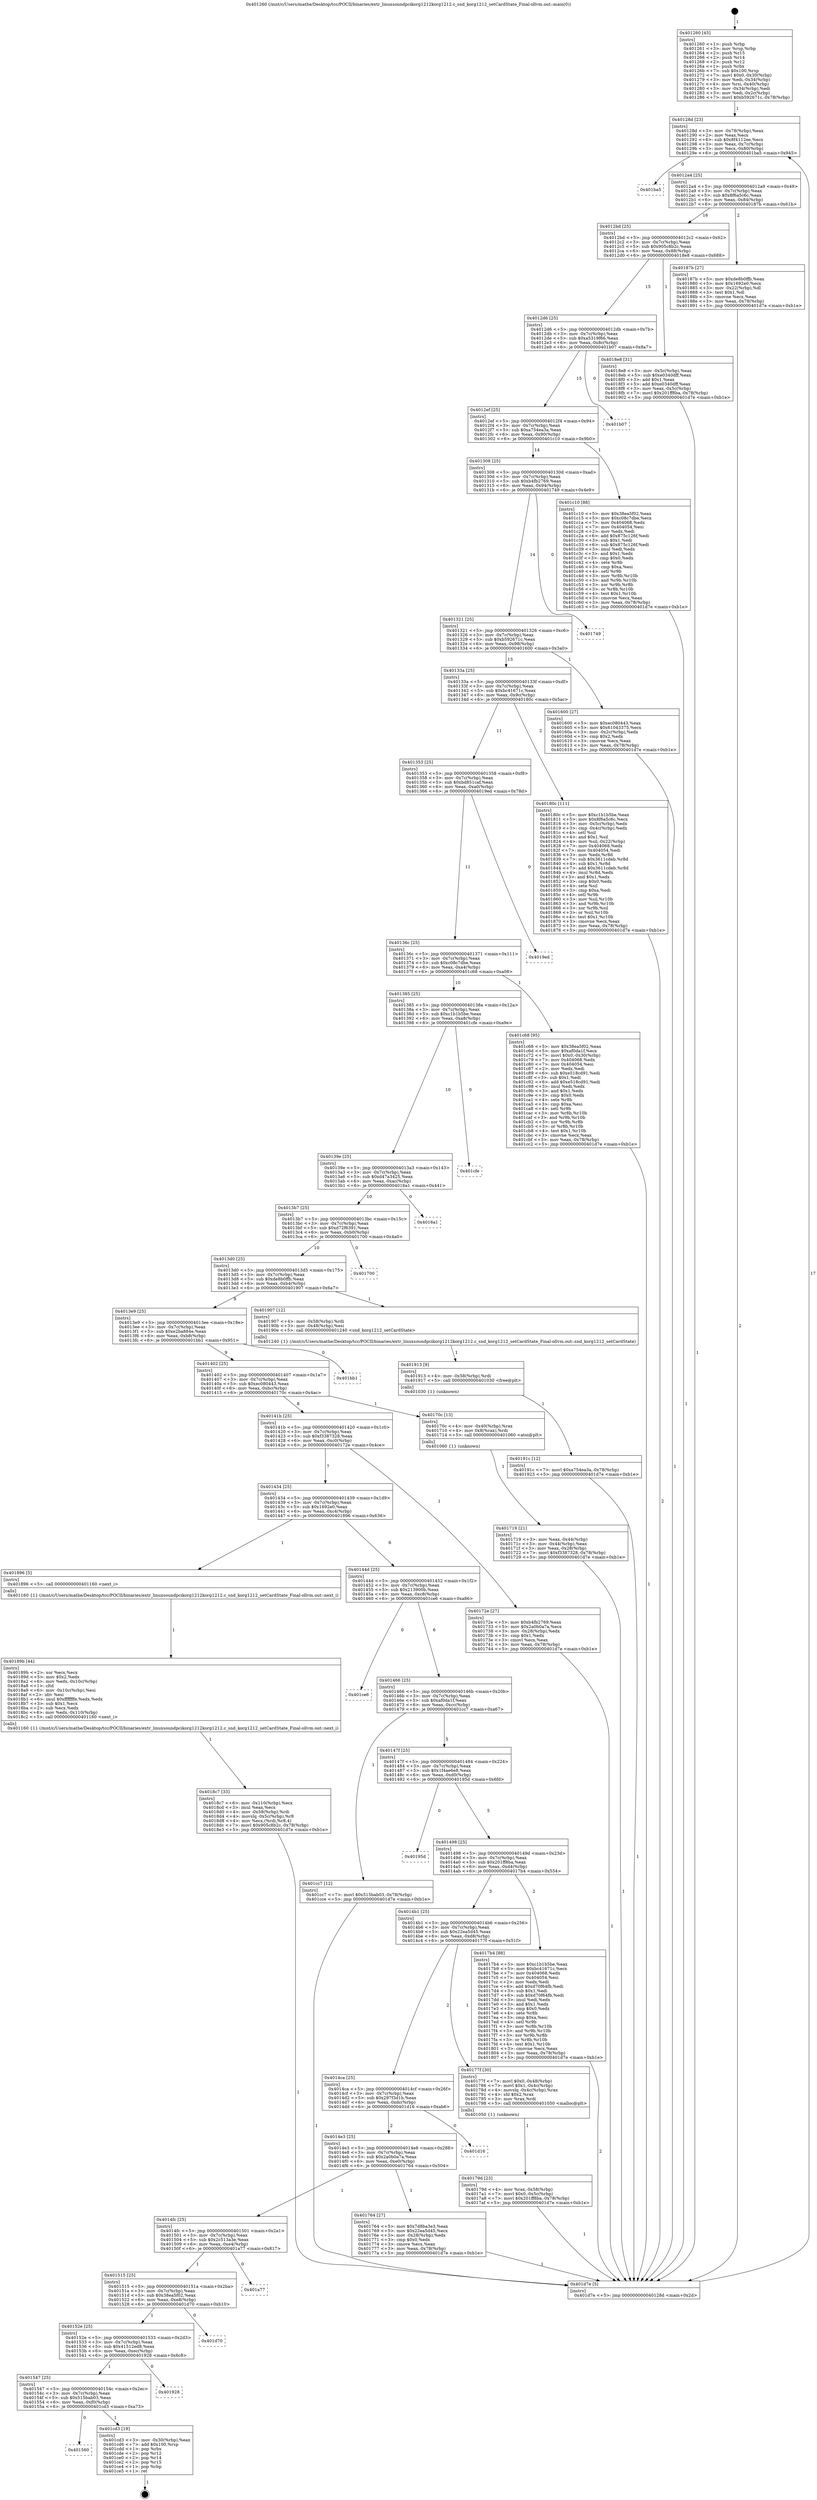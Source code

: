 digraph "0x401260" {
  label = "0x401260 (/mnt/c/Users/mathe/Desktop/tcc/POCII/binaries/extr_linuxsoundpcikorg1212korg1212.c_snd_korg1212_setCardState_Final-ollvm.out::main(0))"
  labelloc = "t"
  node[shape=record]

  Entry [label="",width=0.3,height=0.3,shape=circle,fillcolor=black,style=filled]
  "0x40128d" [label="{
     0x40128d [23]\l
     | [instrs]\l
     &nbsp;&nbsp;0x40128d \<+3\>: mov -0x78(%rbp),%eax\l
     &nbsp;&nbsp;0x401290 \<+2\>: mov %eax,%ecx\l
     &nbsp;&nbsp;0x401292 \<+6\>: sub $0x8f4112ee,%ecx\l
     &nbsp;&nbsp;0x401298 \<+3\>: mov %eax,-0x7c(%rbp)\l
     &nbsp;&nbsp;0x40129b \<+3\>: mov %ecx,-0x80(%rbp)\l
     &nbsp;&nbsp;0x40129e \<+6\>: je 0000000000401ba5 \<main+0x945\>\l
  }"]
  "0x401ba5" [label="{
     0x401ba5\l
  }", style=dashed]
  "0x4012a4" [label="{
     0x4012a4 [25]\l
     | [instrs]\l
     &nbsp;&nbsp;0x4012a4 \<+5\>: jmp 00000000004012a9 \<main+0x49\>\l
     &nbsp;&nbsp;0x4012a9 \<+3\>: mov -0x7c(%rbp),%eax\l
     &nbsp;&nbsp;0x4012ac \<+5\>: sub $0x8f6a5c6c,%eax\l
     &nbsp;&nbsp;0x4012b1 \<+6\>: mov %eax,-0x84(%rbp)\l
     &nbsp;&nbsp;0x4012b7 \<+6\>: je 000000000040187b \<main+0x61b\>\l
  }"]
  Exit [label="",width=0.3,height=0.3,shape=circle,fillcolor=black,style=filled,peripheries=2]
  "0x40187b" [label="{
     0x40187b [27]\l
     | [instrs]\l
     &nbsp;&nbsp;0x40187b \<+5\>: mov $0xde8b0ffb,%eax\l
     &nbsp;&nbsp;0x401880 \<+5\>: mov $0x1692e0,%ecx\l
     &nbsp;&nbsp;0x401885 \<+3\>: mov -0x22(%rbp),%dl\l
     &nbsp;&nbsp;0x401888 \<+3\>: test $0x1,%dl\l
     &nbsp;&nbsp;0x40188b \<+3\>: cmovne %ecx,%eax\l
     &nbsp;&nbsp;0x40188e \<+3\>: mov %eax,-0x78(%rbp)\l
     &nbsp;&nbsp;0x401891 \<+5\>: jmp 0000000000401d7e \<main+0xb1e\>\l
  }"]
  "0x4012bd" [label="{
     0x4012bd [25]\l
     | [instrs]\l
     &nbsp;&nbsp;0x4012bd \<+5\>: jmp 00000000004012c2 \<main+0x62\>\l
     &nbsp;&nbsp;0x4012c2 \<+3\>: mov -0x7c(%rbp),%eax\l
     &nbsp;&nbsp;0x4012c5 \<+5\>: sub $0x905c8b2c,%eax\l
     &nbsp;&nbsp;0x4012ca \<+6\>: mov %eax,-0x88(%rbp)\l
     &nbsp;&nbsp;0x4012d0 \<+6\>: je 00000000004018e8 \<main+0x688\>\l
  }"]
  "0x401560" [label="{
     0x401560\l
  }", style=dashed]
  "0x4018e8" [label="{
     0x4018e8 [31]\l
     | [instrs]\l
     &nbsp;&nbsp;0x4018e8 \<+3\>: mov -0x5c(%rbp),%eax\l
     &nbsp;&nbsp;0x4018eb \<+5\>: sub $0xe0340dff,%eax\l
     &nbsp;&nbsp;0x4018f0 \<+3\>: add $0x1,%eax\l
     &nbsp;&nbsp;0x4018f3 \<+5\>: add $0xe0340dff,%eax\l
     &nbsp;&nbsp;0x4018f8 \<+3\>: mov %eax,-0x5c(%rbp)\l
     &nbsp;&nbsp;0x4018fb \<+7\>: movl $0x201ff8ba,-0x78(%rbp)\l
     &nbsp;&nbsp;0x401902 \<+5\>: jmp 0000000000401d7e \<main+0xb1e\>\l
  }"]
  "0x4012d6" [label="{
     0x4012d6 [25]\l
     | [instrs]\l
     &nbsp;&nbsp;0x4012d6 \<+5\>: jmp 00000000004012db \<main+0x7b\>\l
     &nbsp;&nbsp;0x4012db \<+3\>: mov -0x7c(%rbp),%eax\l
     &nbsp;&nbsp;0x4012de \<+5\>: sub $0xa5319f66,%eax\l
     &nbsp;&nbsp;0x4012e3 \<+6\>: mov %eax,-0x8c(%rbp)\l
     &nbsp;&nbsp;0x4012e9 \<+6\>: je 0000000000401b07 \<main+0x8a7\>\l
  }"]
  "0x401cd3" [label="{
     0x401cd3 [19]\l
     | [instrs]\l
     &nbsp;&nbsp;0x401cd3 \<+3\>: mov -0x30(%rbp),%eax\l
     &nbsp;&nbsp;0x401cd6 \<+7\>: add $0x100,%rsp\l
     &nbsp;&nbsp;0x401cdd \<+1\>: pop %rbx\l
     &nbsp;&nbsp;0x401cde \<+2\>: pop %r12\l
     &nbsp;&nbsp;0x401ce0 \<+2\>: pop %r14\l
     &nbsp;&nbsp;0x401ce2 \<+2\>: pop %r15\l
     &nbsp;&nbsp;0x401ce4 \<+1\>: pop %rbp\l
     &nbsp;&nbsp;0x401ce5 \<+1\>: ret\l
  }"]
  "0x401b07" [label="{
     0x401b07\l
  }", style=dashed]
  "0x4012ef" [label="{
     0x4012ef [25]\l
     | [instrs]\l
     &nbsp;&nbsp;0x4012ef \<+5\>: jmp 00000000004012f4 \<main+0x94\>\l
     &nbsp;&nbsp;0x4012f4 \<+3\>: mov -0x7c(%rbp),%eax\l
     &nbsp;&nbsp;0x4012f7 \<+5\>: sub $0xa754ea3a,%eax\l
     &nbsp;&nbsp;0x4012fc \<+6\>: mov %eax,-0x90(%rbp)\l
     &nbsp;&nbsp;0x401302 \<+6\>: je 0000000000401c10 \<main+0x9b0\>\l
  }"]
  "0x401547" [label="{
     0x401547 [25]\l
     | [instrs]\l
     &nbsp;&nbsp;0x401547 \<+5\>: jmp 000000000040154c \<main+0x2ec\>\l
     &nbsp;&nbsp;0x40154c \<+3\>: mov -0x7c(%rbp),%eax\l
     &nbsp;&nbsp;0x40154f \<+5\>: sub $0x515bab03,%eax\l
     &nbsp;&nbsp;0x401554 \<+6\>: mov %eax,-0xf0(%rbp)\l
     &nbsp;&nbsp;0x40155a \<+6\>: je 0000000000401cd3 \<main+0xa73\>\l
  }"]
  "0x401c10" [label="{
     0x401c10 [88]\l
     | [instrs]\l
     &nbsp;&nbsp;0x401c10 \<+5\>: mov $0x38ea5f02,%eax\l
     &nbsp;&nbsp;0x401c15 \<+5\>: mov $0xc08c7dbe,%ecx\l
     &nbsp;&nbsp;0x401c1a \<+7\>: mov 0x404068,%edx\l
     &nbsp;&nbsp;0x401c21 \<+7\>: mov 0x404054,%esi\l
     &nbsp;&nbsp;0x401c28 \<+2\>: mov %edx,%edi\l
     &nbsp;&nbsp;0x401c2a \<+6\>: add $0x875c126f,%edi\l
     &nbsp;&nbsp;0x401c30 \<+3\>: sub $0x1,%edi\l
     &nbsp;&nbsp;0x401c33 \<+6\>: sub $0x875c126f,%edi\l
     &nbsp;&nbsp;0x401c39 \<+3\>: imul %edi,%edx\l
     &nbsp;&nbsp;0x401c3c \<+3\>: and $0x1,%edx\l
     &nbsp;&nbsp;0x401c3f \<+3\>: cmp $0x0,%edx\l
     &nbsp;&nbsp;0x401c42 \<+4\>: sete %r8b\l
     &nbsp;&nbsp;0x401c46 \<+3\>: cmp $0xa,%esi\l
     &nbsp;&nbsp;0x401c49 \<+4\>: setl %r9b\l
     &nbsp;&nbsp;0x401c4d \<+3\>: mov %r8b,%r10b\l
     &nbsp;&nbsp;0x401c50 \<+3\>: and %r9b,%r10b\l
     &nbsp;&nbsp;0x401c53 \<+3\>: xor %r9b,%r8b\l
     &nbsp;&nbsp;0x401c56 \<+3\>: or %r8b,%r10b\l
     &nbsp;&nbsp;0x401c59 \<+4\>: test $0x1,%r10b\l
     &nbsp;&nbsp;0x401c5d \<+3\>: cmovne %ecx,%eax\l
     &nbsp;&nbsp;0x401c60 \<+3\>: mov %eax,-0x78(%rbp)\l
     &nbsp;&nbsp;0x401c63 \<+5\>: jmp 0000000000401d7e \<main+0xb1e\>\l
  }"]
  "0x401308" [label="{
     0x401308 [25]\l
     | [instrs]\l
     &nbsp;&nbsp;0x401308 \<+5\>: jmp 000000000040130d \<main+0xad\>\l
     &nbsp;&nbsp;0x40130d \<+3\>: mov -0x7c(%rbp),%eax\l
     &nbsp;&nbsp;0x401310 \<+5\>: sub $0xb4fb2769,%eax\l
     &nbsp;&nbsp;0x401315 \<+6\>: mov %eax,-0x94(%rbp)\l
     &nbsp;&nbsp;0x40131b \<+6\>: je 0000000000401749 \<main+0x4e9\>\l
  }"]
  "0x401928" [label="{
     0x401928\l
  }", style=dashed]
  "0x401749" [label="{
     0x401749\l
  }", style=dashed]
  "0x401321" [label="{
     0x401321 [25]\l
     | [instrs]\l
     &nbsp;&nbsp;0x401321 \<+5\>: jmp 0000000000401326 \<main+0xc6\>\l
     &nbsp;&nbsp;0x401326 \<+3\>: mov -0x7c(%rbp),%eax\l
     &nbsp;&nbsp;0x401329 \<+5\>: sub $0xb592671c,%eax\l
     &nbsp;&nbsp;0x40132e \<+6\>: mov %eax,-0x98(%rbp)\l
     &nbsp;&nbsp;0x401334 \<+6\>: je 0000000000401600 \<main+0x3a0\>\l
  }"]
  "0x40152e" [label="{
     0x40152e [25]\l
     | [instrs]\l
     &nbsp;&nbsp;0x40152e \<+5\>: jmp 0000000000401533 \<main+0x2d3\>\l
     &nbsp;&nbsp;0x401533 \<+3\>: mov -0x7c(%rbp),%eax\l
     &nbsp;&nbsp;0x401536 \<+5\>: sub $0x41512ed8,%eax\l
     &nbsp;&nbsp;0x40153b \<+6\>: mov %eax,-0xec(%rbp)\l
     &nbsp;&nbsp;0x401541 \<+6\>: je 0000000000401928 \<main+0x6c8\>\l
  }"]
  "0x401600" [label="{
     0x401600 [27]\l
     | [instrs]\l
     &nbsp;&nbsp;0x401600 \<+5\>: mov $0xec080443,%eax\l
     &nbsp;&nbsp;0x401605 \<+5\>: mov $0x61043375,%ecx\l
     &nbsp;&nbsp;0x40160a \<+3\>: mov -0x2c(%rbp),%edx\l
     &nbsp;&nbsp;0x40160d \<+3\>: cmp $0x2,%edx\l
     &nbsp;&nbsp;0x401610 \<+3\>: cmovne %ecx,%eax\l
     &nbsp;&nbsp;0x401613 \<+3\>: mov %eax,-0x78(%rbp)\l
     &nbsp;&nbsp;0x401616 \<+5\>: jmp 0000000000401d7e \<main+0xb1e\>\l
  }"]
  "0x40133a" [label="{
     0x40133a [25]\l
     | [instrs]\l
     &nbsp;&nbsp;0x40133a \<+5\>: jmp 000000000040133f \<main+0xdf\>\l
     &nbsp;&nbsp;0x40133f \<+3\>: mov -0x7c(%rbp),%eax\l
     &nbsp;&nbsp;0x401342 \<+5\>: sub $0xbc41671c,%eax\l
     &nbsp;&nbsp;0x401347 \<+6\>: mov %eax,-0x9c(%rbp)\l
     &nbsp;&nbsp;0x40134d \<+6\>: je 000000000040180c \<main+0x5ac\>\l
  }"]
  "0x401d7e" [label="{
     0x401d7e [5]\l
     | [instrs]\l
     &nbsp;&nbsp;0x401d7e \<+5\>: jmp 000000000040128d \<main+0x2d\>\l
  }"]
  "0x401260" [label="{
     0x401260 [45]\l
     | [instrs]\l
     &nbsp;&nbsp;0x401260 \<+1\>: push %rbp\l
     &nbsp;&nbsp;0x401261 \<+3\>: mov %rsp,%rbp\l
     &nbsp;&nbsp;0x401264 \<+2\>: push %r15\l
     &nbsp;&nbsp;0x401266 \<+2\>: push %r14\l
     &nbsp;&nbsp;0x401268 \<+2\>: push %r12\l
     &nbsp;&nbsp;0x40126a \<+1\>: push %rbx\l
     &nbsp;&nbsp;0x40126b \<+7\>: sub $0x100,%rsp\l
     &nbsp;&nbsp;0x401272 \<+7\>: movl $0x0,-0x30(%rbp)\l
     &nbsp;&nbsp;0x401279 \<+3\>: mov %edi,-0x34(%rbp)\l
     &nbsp;&nbsp;0x40127c \<+4\>: mov %rsi,-0x40(%rbp)\l
     &nbsp;&nbsp;0x401280 \<+3\>: mov -0x34(%rbp),%edi\l
     &nbsp;&nbsp;0x401283 \<+3\>: mov %edi,-0x2c(%rbp)\l
     &nbsp;&nbsp;0x401286 \<+7\>: movl $0xb592671c,-0x78(%rbp)\l
  }"]
  "0x401d70" [label="{
     0x401d70\l
  }", style=dashed]
  "0x40180c" [label="{
     0x40180c [111]\l
     | [instrs]\l
     &nbsp;&nbsp;0x40180c \<+5\>: mov $0xc1b1b5be,%eax\l
     &nbsp;&nbsp;0x401811 \<+5\>: mov $0x8f6a5c6c,%ecx\l
     &nbsp;&nbsp;0x401816 \<+3\>: mov -0x5c(%rbp),%edx\l
     &nbsp;&nbsp;0x401819 \<+3\>: cmp -0x4c(%rbp),%edx\l
     &nbsp;&nbsp;0x40181c \<+4\>: setl %sil\l
     &nbsp;&nbsp;0x401820 \<+4\>: and $0x1,%sil\l
     &nbsp;&nbsp;0x401824 \<+4\>: mov %sil,-0x22(%rbp)\l
     &nbsp;&nbsp;0x401828 \<+7\>: mov 0x404068,%edx\l
     &nbsp;&nbsp;0x40182f \<+7\>: mov 0x404054,%edi\l
     &nbsp;&nbsp;0x401836 \<+3\>: mov %edx,%r8d\l
     &nbsp;&nbsp;0x401839 \<+7\>: sub $0x3611cdeb,%r8d\l
     &nbsp;&nbsp;0x401840 \<+4\>: sub $0x1,%r8d\l
     &nbsp;&nbsp;0x401844 \<+7\>: add $0x3611cdeb,%r8d\l
     &nbsp;&nbsp;0x40184b \<+4\>: imul %r8d,%edx\l
     &nbsp;&nbsp;0x40184f \<+3\>: and $0x1,%edx\l
     &nbsp;&nbsp;0x401852 \<+3\>: cmp $0x0,%edx\l
     &nbsp;&nbsp;0x401855 \<+4\>: sete %sil\l
     &nbsp;&nbsp;0x401859 \<+3\>: cmp $0xa,%edi\l
     &nbsp;&nbsp;0x40185c \<+4\>: setl %r9b\l
     &nbsp;&nbsp;0x401860 \<+3\>: mov %sil,%r10b\l
     &nbsp;&nbsp;0x401863 \<+3\>: and %r9b,%r10b\l
     &nbsp;&nbsp;0x401866 \<+3\>: xor %r9b,%sil\l
     &nbsp;&nbsp;0x401869 \<+3\>: or %sil,%r10b\l
     &nbsp;&nbsp;0x40186c \<+4\>: test $0x1,%r10b\l
     &nbsp;&nbsp;0x401870 \<+3\>: cmovne %ecx,%eax\l
     &nbsp;&nbsp;0x401873 \<+3\>: mov %eax,-0x78(%rbp)\l
     &nbsp;&nbsp;0x401876 \<+5\>: jmp 0000000000401d7e \<main+0xb1e\>\l
  }"]
  "0x401353" [label="{
     0x401353 [25]\l
     | [instrs]\l
     &nbsp;&nbsp;0x401353 \<+5\>: jmp 0000000000401358 \<main+0xf8\>\l
     &nbsp;&nbsp;0x401358 \<+3\>: mov -0x7c(%rbp),%eax\l
     &nbsp;&nbsp;0x40135b \<+5\>: sub $0xbd851caf,%eax\l
     &nbsp;&nbsp;0x401360 \<+6\>: mov %eax,-0xa0(%rbp)\l
     &nbsp;&nbsp;0x401366 \<+6\>: je 00000000004019ed \<main+0x78d\>\l
  }"]
  "0x401515" [label="{
     0x401515 [25]\l
     | [instrs]\l
     &nbsp;&nbsp;0x401515 \<+5\>: jmp 000000000040151a \<main+0x2ba\>\l
     &nbsp;&nbsp;0x40151a \<+3\>: mov -0x7c(%rbp),%eax\l
     &nbsp;&nbsp;0x40151d \<+5\>: sub $0x38ea5f02,%eax\l
     &nbsp;&nbsp;0x401522 \<+6\>: mov %eax,-0xe8(%rbp)\l
     &nbsp;&nbsp;0x401528 \<+6\>: je 0000000000401d70 \<main+0xb10\>\l
  }"]
  "0x4019ed" [label="{
     0x4019ed\l
  }", style=dashed]
  "0x40136c" [label="{
     0x40136c [25]\l
     | [instrs]\l
     &nbsp;&nbsp;0x40136c \<+5\>: jmp 0000000000401371 \<main+0x111\>\l
     &nbsp;&nbsp;0x401371 \<+3\>: mov -0x7c(%rbp),%eax\l
     &nbsp;&nbsp;0x401374 \<+5\>: sub $0xc08c7dbe,%eax\l
     &nbsp;&nbsp;0x401379 \<+6\>: mov %eax,-0xa4(%rbp)\l
     &nbsp;&nbsp;0x40137f \<+6\>: je 0000000000401c68 \<main+0xa08\>\l
  }"]
  "0x401a77" [label="{
     0x401a77\l
  }", style=dashed]
  "0x401c68" [label="{
     0x401c68 [95]\l
     | [instrs]\l
     &nbsp;&nbsp;0x401c68 \<+5\>: mov $0x38ea5f02,%eax\l
     &nbsp;&nbsp;0x401c6d \<+5\>: mov $0xaf0da1f,%ecx\l
     &nbsp;&nbsp;0x401c72 \<+7\>: movl $0x0,-0x30(%rbp)\l
     &nbsp;&nbsp;0x401c79 \<+7\>: mov 0x404068,%edx\l
     &nbsp;&nbsp;0x401c80 \<+7\>: mov 0x404054,%esi\l
     &nbsp;&nbsp;0x401c87 \<+2\>: mov %edx,%edi\l
     &nbsp;&nbsp;0x401c89 \<+6\>: sub $0xe518cd91,%edi\l
     &nbsp;&nbsp;0x401c8f \<+3\>: sub $0x1,%edi\l
     &nbsp;&nbsp;0x401c92 \<+6\>: add $0xe518cd91,%edi\l
     &nbsp;&nbsp;0x401c98 \<+3\>: imul %edi,%edx\l
     &nbsp;&nbsp;0x401c9b \<+3\>: and $0x1,%edx\l
     &nbsp;&nbsp;0x401c9e \<+3\>: cmp $0x0,%edx\l
     &nbsp;&nbsp;0x401ca1 \<+4\>: sete %r8b\l
     &nbsp;&nbsp;0x401ca5 \<+3\>: cmp $0xa,%esi\l
     &nbsp;&nbsp;0x401ca8 \<+4\>: setl %r9b\l
     &nbsp;&nbsp;0x401cac \<+3\>: mov %r8b,%r10b\l
     &nbsp;&nbsp;0x401caf \<+3\>: and %r9b,%r10b\l
     &nbsp;&nbsp;0x401cb2 \<+3\>: xor %r9b,%r8b\l
     &nbsp;&nbsp;0x401cb5 \<+3\>: or %r8b,%r10b\l
     &nbsp;&nbsp;0x401cb8 \<+4\>: test $0x1,%r10b\l
     &nbsp;&nbsp;0x401cbc \<+3\>: cmovne %ecx,%eax\l
     &nbsp;&nbsp;0x401cbf \<+3\>: mov %eax,-0x78(%rbp)\l
     &nbsp;&nbsp;0x401cc2 \<+5\>: jmp 0000000000401d7e \<main+0xb1e\>\l
  }"]
  "0x401385" [label="{
     0x401385 [25]\l
     | [instrs]\l
     &nbsp;&nbsp;0x401385 \<+5\>: jmp 000000000040138a \<main+0x12a\>\l
     &nbsp;&nbsp;0x40138a \<+3\>: mov -0x7c(%rbp),%eax\l
     &nbsp;&nbsp;0x40138d \<+5\>: sub $0xc1b1b5be,%eax\l
     &nbsp;&nbsp;0x401392 \<+6\>: mov %eax,-0xa8(%rbp)\l
     &nbsp;&nbsp;0x401398 \<+6\>: je 0000000000401cfe \<main+0xa9e\>\l
  }"]
  "0x40191c" [label="{
     0x40191c [12]\l
     | [instrs]\l
     &nbsp;&nbsp;0x40191c \<+7\>: movl $0xa754ea3a,-0x78(%rbp)\l
     &nbsp;&nbsp;0x401923 \<+5\>: jmp 0000000000401d7e \<main+0xb1e\>\l
  }"]
  "0x401cfe" [label="{
     0x401cfe\l
  }", style=dashed]
  "0x40139e" [label="{
     0x40139e [25]\l
     | [instrs]\l
     &nbsp;&nbsp;0x40139e \<+5\>: jmp 00000000004013a3 \<main+0x143\>\l
     &nbsp;&nbsp;0x4013a3 \<+3\>: mov -0x7c(%rbp),%eax\l
     &nbsp;&nbsp;0x4013a6 \<+5\>: sub $0xd47a3425,%eax\l
     &nbsp;&nbsp;0x4013ab \<+6\>: mov %eax,-0xac(%rbp)\l
     &nbsp;&nbsp;0x4013b1 \<+6\>: je 00000000004016a1 \<main+0x441\>\l
  }"]
  "0x401913" [label="{
     0x401913 [9]\l
     | [instrs]\l
     &nbsp;&nbsp;0x401913 \<+4\>: mov -0x58(%rbp),%rdi\l
     &nbsp;&nbsp;0x401917 \<+5\>: call 0000000000401030 \<free@plt\>\l
     | [calls]\l
     &nbsp;&nbsp;0x401030 \{1\} (unknown)\l
  }"]
  "0x4016a1" [label="{
     0x4016a1\l
  }", style=dashed]
  "0x4013b7" [label="{
     0x4013b7 [25]\l
     | [instrs]\l
     &nbsp;&nbsp;0x4013b7 \<+5\>: jmp 00000000004013bc \<main+0x15c\>\l
     &nbsp;&nbsp;0x4013bc \<+3\>: mov -0x7c(%rbp),%eax\l
     &nbsp;&nbsp;0x4013bf \<+5\>: sub $0xd72f6391,%eax\l
     &nbsp;&nbsp;0x4013c4 \<+6\>: mov %eax,-0xb0(%rbp)\l
     &nbsp;&nbsp;0x4013ca \<+6\>: je 0000000000401700 \<main+0x4a0\>\l
  }"]
  "0x4018c7" [label="{
     0x4018c7 [33]\l
     | [instrs]\l
     &nbsp;&nbsp;0x4018c7 \<+6\>: mov -0x110(%rbp),%ecx\l
     &nbsp;&nbsp;0x4018cd \<+3\>: imul %eax,%ecx\l
     &nbsp;&nbsp;0x4018d0 \<+4\>: mov -0x58(%rbp),%rdi\l
     &nbsp;&nbsp;0x4018d4 \<+4\>: movslq -0x5c(%rbp),%r8\l
     &nbsp;&nbsp;0x4018d8 \<+4\>: mov %ecx,(%rdi,%r8,4)\l
     &nbsp;&nbsp;0x4018dc \<+7\>: movl $0x905c8b2c,-0x78(%rbp)\l
     &nbsp;&nbsp;0x4018e3 \<+5\>: jmp 0000000000401d7e \<main+0xb1e\>\l
  }"]
  "0x401700" [label="{
     0x401700\l
  }", style=dashed]
  "0x4013d0" [label="{
     0x4013d0 [25]\l
     | [instrs]\l
     &nbsp;&nbsp;0x4013d0 \<+5\>: jmp 00000000004013d5 \<main+0x175\>\l
     &nbsp;&nbsp;0x4013d5 \<+3\>: mov -0x7c(%rbp),%eax\l
     &nbsp;&nbsp;0x4013d8 \<+5\>: sub $0xde8b0ffb,%eax\l
     &nbsp;&nbsp;0x4013dd \<+6\>: mov %eax,-0xb4(%rbp)\l
     &nbsp;&nbsp;0x4013e3 \<+6\>: je 0000000000401907 \<main+0x6a7\>\l
  }"]
  "0x40189b" [label="{
     0x40189b [44]\l
     | [instrs]\l
     &nbsp;&nbsp;0x40189b \<+2\>: xor %ecx,%ecx\l
     &nbsp;&nbsp;0x40189d \<+5\>: mov $0x2,%edx\l
     &nbsp;&nbsp;0x4018a2 \<+6\>: mov %edx,-0x10c(%rbp)\l
     &nbsp;&nbsp;0x4018a8 \<+1\>: cltd\l
     &nbsp;&nbsp;0x4018a9 \<+6\>: mov -0x10c(%rbp),%esi\l
     &nbsp;&nbsp;0x4018af \<+2\>: idiv %esi\l
     &nbsp;&nbsp;0x4018b1 \<+6\>: imul $0xfffffffe,%edx,%edx\l
     &nbsp;&nbsp;0x4018b7 \<+3\>: sub $0x1,%ecx\l
     &nbsp;&nbsp;0x4018ba \<+2\>: sub %ecx,%edx\l
     &nbsp;&nbsp;0x4018bc \<+6\>: mov %edx,-0x110(%rbp)\l
     &nbsp;&nbsp;0x4018c2 \<+5\>: call 0000000000401160 \<next_i\>\l
     | [calls]\l
     &nbsp;&nbsp;0x401160 \{1\} (/mnt/c/Users/mathe/Desktop/tcc/POCII/binaries/extr_linuxsoundpcikorg1212korg1212.c_snd_korg1212_setCardState_Final-ollvm.out::next_i)\l
  }"]
  "0x401907" [label="{
     0x401907 [12]\l
     | [instrs]\l
     &nbsp;&nbsp;0x401907 \<+4\>: mov -0x58(%rbp),%rdi\l
     &nbsp;&nbsp;0x40190b \<+3\>: mov -0x48(%rbp),%esi\l
     &nbsp;&nbsp;0x40190e \<+5\>: call 0000000000401240 \<snd_korg1212_setCardState\>\l
     | [calls]\l
     &nbsp;&nbsp;0x401240 \{1\} (/mnt/c/Users/mathe/Desktop/tcc/POCII/binaries/extr_linuxsoundpcikorg1212korg1212.c_snd_korg1212_setCardState_Final-ollvm.out::snd_korg1212_setCardState)\l
  }"]
  "0x4013e9" [label="{
     0x4013e9 [25]\l
     | [instrs]\l
     &nbsp;&nbsp;0x4013e9 \<+5\>: jmp 00000000004013ee \<main+0x18e\>\l
     &nbsp;&nbsp;0x4013ee \<+3\>: mov -0x7c(%rbp),%eax\l
     &nbsp;&nbsp;0x4013f1 \<+5\>: sub $0xe2ba884e,%eax\l
     &nbsp;&nbsp;0x4013f6 \<+6\>: mov %eax,-0xb8(%rbp)\l
     &nbsp;&nbsp;0x4013fc \<+6\>: je 0000000000401bb1 \<main+0x951\>\l
  }"]
  "0x40179d" [label="{
     0x40179d [23]\l
     | [instrs]\l
     &nbsp;&nbsp;0x40179d \<+4\>: mov %rax,-0x58(%rbp)\l
     &nbsp;&nbsp;0x4017a1 \<+7\>: movl $0x0,-0x5c(%rbp)\l
     &nbsp;&nbsp;0x4017a8 \<+7\>: movl $0x201ff8ba,-0x78(%rbp)\l
     &nbsp;&nbsp;0x4017af \<+5\>: jmp 0000000000401d7e \<main+0xb1e\>\l
  }"]
  "0x401bb1" [label="{
     0x401bb1\l
  }", style=dashed]
  "0x401402" [label="{
     0x401402 [25]\l
     | [instrs]\l
     &nbsp;&nbsp;0x401402 \<+5\>: jmp 0000000000401407 \<main+0x1a7\>\l
     &nbsp;&nbsp;0x401407 \<+3\>: mov -0x7c(%rbp),%eax\l
     &nbsp;&nbsp;0x40140a \<+5\>: sub $0xec080443,%eax\l
     &nbsp;&nbsp;0x40140f \<+6\>: mov %eax,-0xbc(%rbp)\l
     &nbsp;&nbsp;0x401415 \<+6\>: je 000000000040170c \<main+0x4ac\>\l
  }"]
  "0x4014fc" [label="{
     0x4014fc [25]\l
     | [instrs]\l
     &nbsp;&nbsp;0x4014fc \<+5\>: jmp 0000000000401501 \<main+0x2a1\>\l
     &nbsp;&nbsp;0x401501 \<+3\>: mov -0x7c(%rbp),%eax\l
     &nbsp;&nbsp;0x401504 \<+5\>: sub $0x2c513a3e,%eax\l
     &nbsp;&nbsp;0x401509 \<+6\>: mov %eax,-0xe4(%rbp)\l
     &nbsp;&nbsp;0x40150f \<+6\>: je 0000000000401a77 \<main+0x817\>\l
  }"]
  "0x40170c" [label="{
     0x40170c [13]\l
     | [instrs]\l
     &nbsp;&nbsp;0x40170c \<+4\>: mov -0x40(%rbp),%rax\l
     &nbsp;&nbsp;0x401710 \<+4\>: mov 0x8(%rax),%rdi\l
     &nbsp;&nbsp;0x401714 \<+5\>: call 0000000000401060 \<atoi@plt\>\l
     | [calls]\l
     &nbsp;&nbsp;0x401060 \{1\} (unknown)\l
  }"]
  "0x40141b" [label="{
     0x40141b [25]\l
     | [instrs]\l
     &nbsp;&nbsp;0x40141b \<+5\>: jmp 0000000000401420 \<main+0x1c0\>\l
     &nbsp;&nbsp;0x401420 \<+3\>: mov -0x7c(%rbp),%eax\l
     &nbsp;&nbsp;0x401423 \<+5\>: sub $0xf3387328,%eax\l
     &nbsp;&nbsp;0x401428 \<+6\>: mov %eax,-0xc0(%rbp)\l
     &nbsp;&nbsp;0x40142e \<+6\>: je 000000000040172e \<main+0x4ce\>\l
  }"]
  "0x401719" [label="{
     0x401719 [21]\l
     | [instrs]\l
     &nbsp;&nbsp;0x401719 \<+3\>: mov %eax,-0x44(%rbp)\l
     &nbsp;&nbsp;0x40171c \<+3\>: mov -0x44(%rbp),%eax\l
     &nbsp;&nbsp;0x40171f \<+3\>: mov %eax,-0x28(%rbp)\l
     &nbsp;&nbsp;0x401722 \<+7\>: movl $0xf3387328,-0x78(%rbp)\l
     &nbsp;&nbsp;0x401729 \<+5\>: jmp 0000000000401d7e \<main+0xb1e\>\l
  }"]
  "0x401764" [label="{
     0x401764 [27]\l
     | [instrs]\l
     &nbsp;&nbsp;0x401764 \<+5\>: mov $0x7d8ba3e3,%eax\l
     &nbsp;&nbsp;0x401769 \<+5\>: mov $0x22ea5d45,%ecx\l
     &nbsp;&nbsp;0x40176e \<+3\>: mov -0x28(%rbp),%edx\l
     &nbsp;&nbsp;0x401771 \<+3\>: cmp $0x0,%edx\l
     &nbsp;&nbsp;0x401774 \<+3\>: cmove %ecx,%eax\l
     &nbsp;&nbsp;0x401777 \<+3\>: mov %eax,-0x78(%rbp)\l
     &nbsp;&nbsp;0x40177a \<+5\>: jmp 0000000000401d7e \<main+0xb1e\>\l
  }"]
  "0x40172e" [label="{
     0x40172e [27]\l
     | [instrs]\l
     &nbsp;&nbsp;0x40172e \<+5\>: mov $0xb4fb2769,%eax\l
     &nbsp;&nbsp;0x401733 \<+5\>: mov $0x2a0b0a7a,%ecx\l
     &nbsp;&nbsp;0x401738 \<+3\>: mov -0x28(%rbp),%edx\l
     &nbsp;&nbsp;0x40173b \<+3\>: cmp $0x1,%edx\l
     &nbsp;&nbsp;0x40173e \<+3\>: cmovl %ecx,%eax\l
     &nbsp;&nbsp;0x401741 \<+3\>: mov %eax,-0x78(%rbp)\l
     &nbsp;&nbsp;0x401744 \<+5\>: jmp 0000000000401d7e \<main+0xb1e\>\l
  }"]
  "0x401434" [label="{
     0x401434 [25]\l
     | [instrs]\l
     &nbsp;&nbsp;0x401434 \<+5\>: jmp 0000000000401439 \<main+0x1d9\>\l
     &nbsp;&nbsp;0x401439 \<+3\>: mov -0x7c(%rbp),%eax\l
     &nbsp;&nbsp;0x40143c \<+5\>: sub $0x1692e0,%eax\l
     &nbsp;&nbsp;0x401441 \<+6\>: mov %eax,-0xc4(%rbp)\l
     &nbsp;&nbsp;0x401447 \<+6\>: je 0000000000401896 \<main+0x636\>\l
  }"]
  "0x4014e3" [label="{
     0x4014e3 [25]\l
     | [instrs]\l
     &nbsp;&nbsp;0x4014e3 \<+5\>: jmp 00000000004014e8 \<main+0x288\>\l
     &nbsp;&nbsp;0x4014e8 \<+3\>: mov -0x7c(%rbp),%eax\l
     &nbsp;&nbsp;0x4014eb \<+5\>: sub $0x2a0b0a7a,%eax\l
     &nbsp;&nbsp;0x4014f0 \<+6\>: mov %eax,-0xe0(%rbp)\l
     &nbsp;&nbsp;0x4014f6 \<+6\>: je 0000000000401764 \<main+0x504\>\l
  }"]
  "0x401896" [label="{
     0x401896 [5]\l
     | [instrs]\l
     &nbsp;&nbsp;0x401896 \<+5\>: call 0000000000401160 \<next_i\>\l
     | [calls]\l
     &nbsp;&nbsp;0x401160 \{1\} (/mnt/c/Users/mathe/Desktop/tcc/POCII/binaries/extr_linuxsoundpcikorg1212korg1212.c_snd_korg1212_setCardState_Final-ollvm.out::next_i)\l
  }"]
  "0x40144d" [label="{
     0x40144d [25]\l
     | [instrs]\l
     &nbsp;&nbsp;0x40144d \<+5\>: jmp 0000000000401452 \<main+0x1f2\>\l
     &nbsp;&nbsp;0x401452 \<+3\>: mov -0x7c(%rbp),%eax\l
     &nbsp;&nbsp;0x401455 \<+5\>: sub $0x213900b,%eax\l
     &nbsp;&nbsp;0x40145a \<+6\>: mov %eax,-0xc8(%rbp)\l
     &nbsp;&nbsp;0x401460 \<+6\>: je 0000000000401ce6 \<main+0xa86\>\l
  }"]
  "0x401d16" [label="{
     0x401d16\l
  }", style=dashed]
  "0x401ce6" [label="{
     0x401ce6\l
  }", style=dashed]
  "0x401466" [label="{
     0x401466 [25]\l
     | [instrs]\l
     &nbsp;&nbsp;0x401466 \<+5\>: jmp 000000000040146b \<main+0x20b\>\l
     &nbsp;&nbsp;0x40146b \<+3\>: mov -0x7c(%rbp),%eax\l
     &nbsp;&nbsp;0x40146e \<+5\>: sub $0xaf0da1f,%eax\l
     &nbsp;&nbsp;0x401473 \<+6\>: mov %eax,-0xcc(%rbp)\l
     &nbsp;&nbsp;0x401479 \<+6\>: je 0000000000401cc7 \<main+0xa67\>\l
  }"]
  "0x4014ca" [label="{
     0x4014ca [25]\l
     | [instrs]\l
     &nbsp;&nbsp;0x4014ca \<+5\>: jmp 00000000004014cf \<main+0x26f\>\l
     &nbsp;&nbsp;0x4014cf \<+3\>: mov -0x7c(%rbp),%eax\l
     &nbsp;&nbsp;0x4014d2 \<+5\>: sub $0x297f3d1b,%eax\l
     &nbsp;&nbsp;0x4014d7 \<+6\>: mov %eax,-0xdc(%rbp)\l
     &nbsp;&nbsp;0x4014dd \<+6\>: je 0000000000401d16 \<main+0xab6\>\l
  }"]
  "0x401cc7" [label="{
     0x401cc7 [12]\l
     | [instrs]\l
     &nbsp;&nbsp;0x401cc7 \<+7\>: movl $0x515bab03,-0x78(%rbp)\l
     &nbsp;&nbsp;0x401cce \<+5\>: jmp 0000000000401d7e \<main+0xb1e\>\l
  }"]
  "0x40147f" [label="{
     0x40147f [25]\l
     | [instrs]\l
     &nbsp;&nbsp;0x40147f \<+5\>: jmp 0000000000401484 \<main+0x224\>\l
     &nbsp;&nbsp;0x401484 \<+3\>: mov -0x7c(%rbp),%eax\l
     &nbsp;&nbsp;0x401487 \<+5\>: sub $0x1f4ae6e8,%eax\l
     &nbsp;&nbsp;0x40148c \<+6\>: mov %eax,-0xd0(%rbp)\l
     &nbsp;&nbsp;0x401492 \<+6\>: je 000000000040195d \<main+0x6fd\>\l
  }"]
  "0x40177f" [label="{
     0x40177f [30]\l
     | [instrs]\l
     &nbsp;&nbsp;0x40177f \<+7\>: movl $0x0,-0x48(%rbp)\l
     &nbsp;&nbsp;0x401786 \<+7\>: movl $0x1,-0x4c(%rbp)\l
     &nbsp;&nbsp;0x40178d \<+4\>: movslq -0x4c(%rbp),%rax\l
     &nbsp;&nbsp;0x401791 \<+4\>: shl $0x2,%rax\l
     &nbsp;&nbsp;0x401795 \<+3\>: mov %rax,%rdi\l
     &nbsp;&nbsp;0x401798 \<+5\>: call 0000000000401050 \<malloc@plt\>\l
     | [calls]\l
     &nbsp;&nbsp;0x401050 \{1\} (unknown)\l
  }"]
  "0x40195d" [label="{
     0x40195d\l
  }", style=dashed]
  "0x401498" [label="{
     0x401498 [25]\l
     | [instrs]\l
     &nbsp;&nbsp;0x401498 \<+5\>: jmp 000000000040149d \<main+0x23d\>\l
     &nbsp;&nbsp;0x40149d \<+3\>: mov -0x7c(%rbp),%eax\l
     &nbsp;&nbsp;0x4014a0 \<+5\>: sub $0x201ff8ba,%eax\l
     &nbsp;&nbsp;0x4014a5 \<+6\>: mov %eax,-0xd4(%rbp)\l
     &nbsp;&nbsp;0x4014ab \<+6\>: je 00000000004017b4 \<main+0x554\>\l
  }"]
  "0x4014b1" [label="{
     0x4014b1 [25]\l
     | [instrs]\l
     &nbsp;&nbsp;0x4014b1 \<+5\>: jmp 00000000004014b6 \<main+0x256\>\l
     &nbsp;&nbsp;0x4014b6 \<+3\>: mov -0x7c(%rbp),%eax\l
     &nbsp;&nbsp;0x4014b9 \<+5\>: sub $0x22ea5d45,%eax\l
     &nbsp;&nbsp;0x4014be \<+6\>: mov %eax,-0xd8(%rbp)\l
     &nbsp;&nbsp;0x4014c4 \<+6\>: je 000000000040177f \<main+0x51f\>\l
  }"]
  "0x4017b4" [label="{
     0x4017b4 [88]\l
     | [instrs]\l
     &nbsp;&nbsp;0x4017b4 \<+5\>: mov $0xc1b1b5be,%eax\l
     &nbsp;&nbsp;0x4017b9 \<+5\>: mov $0xbc41671c,%ecx\l
     &nbsp;&nbsp;0x4017be \<+7\>: mov 0x404068,%edx\l
     &nbsp;&nbsp;0x4017c5 \<+7\>: mov 0x404054,%esi\l
     &nbsp;&nbsp;0x4017cc \<+2\>: mov %edx,%edi\l
     &nbsp;&nbsp;0x4017ce \<+6\>: add $0xd70f64fb,%edi\l
     &nbsp;&nbsp;0x4017d4 \<+3\>: sub $0x1,%edi\l
     &nbsp;&nbsp;0x4017d7 \<+6\>: sub $0xd70f64fb,%edi\l
     &nbsp;&nbsp;0x4017dd \<+3\>: imul %edi,%edx\l
     &nbsp;&nbsp;0x4017e0 \<+3\>: and $0x1,%edx\l
     &nbsp;&nbsp;0x4017e3 \<+3\>: cmp $0x0,%edx\l
     &nbsp;&nbsp;0x4017e6 \<+4\>: sete %r8b\l
     &nbsp;&nbsp;0x4017ea \<+3\>: cmp $0xa,%esi\l
     &nbsp;&nbsp;0x4017ed \<+4\>: setl %r9b\l
     &nbsp;&nbsp;0x4017f1 \<+3\>: mov %r8b,%r10b\l
     &nbsp;&nbsp;0x4017f4 \<+3\>: and %r9b,%r10b\l
     &nbsp;&nbsp;0x4017f7 \<+3\>: xor %r9b,%r8b\l
     &nbsp;&nbsp;0x4017fa \<+3\>: or %r8b,%r10b\l
     &nbsp;&nbsp;0x4017fd \<+4\>: test $0x1,%r10b\l
     &nbsp;&nbsp;0x401801 \<+3\>: cmovne %ecx,%eax\l
     &nbsp;&nbsp;0x401804 \<+3\>: mov %eax,-0x78(%rbp)\l
     &nbsp;&nbsp;0x401807 \<+5\>: jmp 0000000000401d7e \<main+0xb1e\>\l
  }"]
  Entry -> "0x401260" [label=" 1"]
  "0x40128d" -> "0x401ba5" [label=" 0"]
  "0x40128d" -> "0x4012a4" [label=" 18"]
  "0x401cd3" -> Exit [label=" 1"]
  "0x4012a4" -> "0x40187b" [label=" 2"]
  "0x4012a4" -> "0x4012bd" [label=" 16"]
  "0x401547" -> "0x401560" [label=" 0"]
  "0x4012bd" -> "0x4018e8" [label=" 1"]
  "0x4012bd" -> "0x4012d6" [label=" 15"]
  "0x401547" -> "0x401cd3" [label=" 1"]
  "0x4012d6" -> "0x401b07" [label=" 0"]
  "0x4012d6" -> "0x4012ef" [label=" 15"]
  "0x40152e" -> "0x401547" [label=" 1"]
  "0x4012ef" -> "0x401c10" [label=" 1"]
  "0x4012ef" -> "0x401308" [label=" 14"]
  "0x40152e" -> "0x401928" [label=" 0"]
  "0x401308" -> "0x401749" [label=" 0"]
  "0x401308" -> "0x401321" [label=" 14"]
  "0x401515" -> "0x40152e" [label=" 1"]
  "0x401321" -> "0x401600" [label=" 1"]
  "0x401321" -> "0x40133a" [label=" 13"]
  "0x401600" -> "0x401d7e" [label=" 1"]
  "0x401260" -> "0x40128d" [label=" 1"]
  "0x401d7e" -> "0x40128d" [label=" 17"]
  "0x401515" -> "0x401d70" [label=" 0"]
  "0x40133a" -> "0x40180c" [label=" 2"]
  "0x40133a" -> "0x401353" [label=" 11"]
  "0x4014fc" -> "0x401515" [label=" 1"]
  "0x401353" -> "0x4019ed" [label=" 0"]
  "0x401353" -> "0x40136c" [label=" 11"]
  "0x4014fc" -> "0x401a77" [label=" 0"]
  "0x40136c" -> "0x401c68" [label=" 1"]
  "0x40136c" -> "0x401385" [label=" 10"]
  "0x401cc7" -> "0x401d7e" [label=" 1"]
  "0x401385" -> "0x401cfe" [label=" 0"]
  "0x401385" -> "0x40139e" [label=" 10"]
  "0x401c68" -> "0x401d7e" [label=" 1"]
  "0x40139e" -> "0x4016a1" [label=" 0"]
  "0x40139e" -> "0x4013b7" [label=" 10"]
  "0x401c10" -> "0x401d7e" [label=" 1"]
  "0x4013b7" -> "0x401700" [label=" 0"]
  "0x4013b7" -> "0x4013d0" [label=" 10"]
  "0x40191c" -> "0x401d7e" [label=" 1"]
  "0x4013d0" -> "0x401907" [label=" 1"]
  "0x4013d0" -> "0x4013e9" [label=" 9"]
  "0x401913" -> "0x40191c" [label=" 1"]
  "0x4013e9" -> "0x401bb1" [label=" 0"]
  "0x4013e9" -> "0x401402" [label=" 9"]
  "0x401907" -> "0x401913" [label=" 1"]
  "0x401402" -> "0x40170c" [label=" 1"]
  "0x401402" -> "0x40141b" [label=" 8"]
  "0x40170c" -> "0x401719" [label=" 1"]
  "0x401719" -> "0x401d7e" [label=" 1"]
  "0x4018e8" -> "0x401d7e" [label=" 1"]
  "0x40141b" -> "0x40172e" [label=" 1"]
  "0x40141b" -> "0x401434" [label=" 7"]
  "0x40172e" -> "0x401d7e" [label=" 1"]
  "0x4018c7" -> "0x401d7e" [label=" 1"]
  "0x401434" -> "0x401896" [label=" 1"]
  "0x401434" -> "0x40144d" [label=" 6"]
  "0x401896" -> "0x40189b" [label=" 1"]
  "0x40144d" -> "0x401ce6" [label=" 0"]
  "0x40144d" -> "0x401466" [label=" 6"]
  "0x40187b" -> "0x401d7e" [label=" 2"]
  "0x401466" -> "0x401cc7" [label=" 1"]
  "0x401466" -> "0x40147f" [label=" 5"]
  "0x4017b4" -> "0x401d7e" [label=" 2"]
  "0x40147f" -> "0x40195d" [label=" 0"]
  "0x40147f" -> "0x401498" [label=" 5"]
  "0x40179d" -> "0x401d7e" [label=" 1"]
  "0x401498" -> "0x4017b4" [label=" 2"]
  "0x401498" -> "0x4014b1" [label=" 3"]
  "0x40177f" -> "0x40179d" [label=" 1"]
  "0x4014b1" -> "0x40177f" [label=" 1"]
  "0x4014b1" -> "0x4014ca" [label=" 2"]
  "0x40180c" -> "0x401d7e" [label=" 2"]
  "0x4014ca" -> "0x401d16" [label=" 0"]
  "0x4014ca" -> "0x4014e3" [label=" 2"]
  "0x40189b" -> "0x4018c7" [label=" 1"]
  "0x4014e3" -> "0x401764" [label=" 1"]
  "0x4014e3" -> "0x4014fc" [label=" 1"]
  "0x401764" -> "0x401d7e" [label=" 1"]
}
